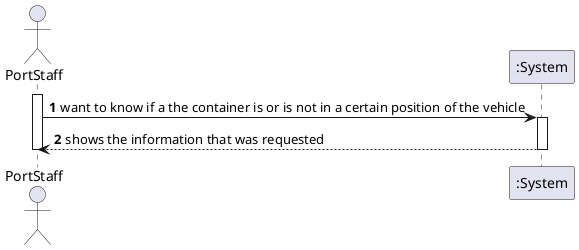 @startuml
'https://plantuml.com/sequence-diagram

autonumber


actor "PortStaff" as TM
participant ":System" as S
activate TM

TM -> S:  want to know if a the container is or is not in a certain position of the vehicle

activate S

S --> TM: shows the information that was requested
deactivate S
deactivate TM
@enduml
